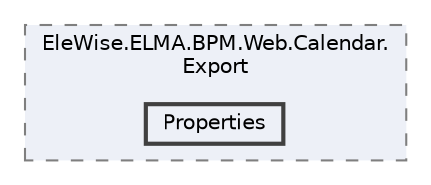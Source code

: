 digraph "Web/Modules/EleWise.ELMA.BPM.Web.Calendar.Export/Properties"
{
 // LATEX_PDF_SIZE
  bgcolor="transparent";
  edge [fontname=Helvetica,fontsize=10,labelfontname=Helvetica,labelfontsize=10];
  node [fontname=Helvetica,fontsize=10,shape=box,height=0.2,width=0.4];
  compound=true
  subgraph clusterdir_66aae1be6186ba8e0c9d131ff8b3c4fc {
    graph [ bgcolor="#edf0f7", pencolor="grey50", label="EleWise.ELMA.BPM.Web.Calendar.\lExport", fontname=Helvetica,fontsize=10 style="filled,dashed", URL="dir_66aae1be6186ba8e0c9d131ff8b3c4fc.html",tooltip=""]
  dir_6b3cc46422d4d3b7faa21d4606b8f537 [label="Properties", fillcolor="#edf0f7", color="grey25", style="filled,bold", URL="dir_6b3cc46422d4d3b7faa21d4606b8f537.html",tooltip=""];
  }
}
